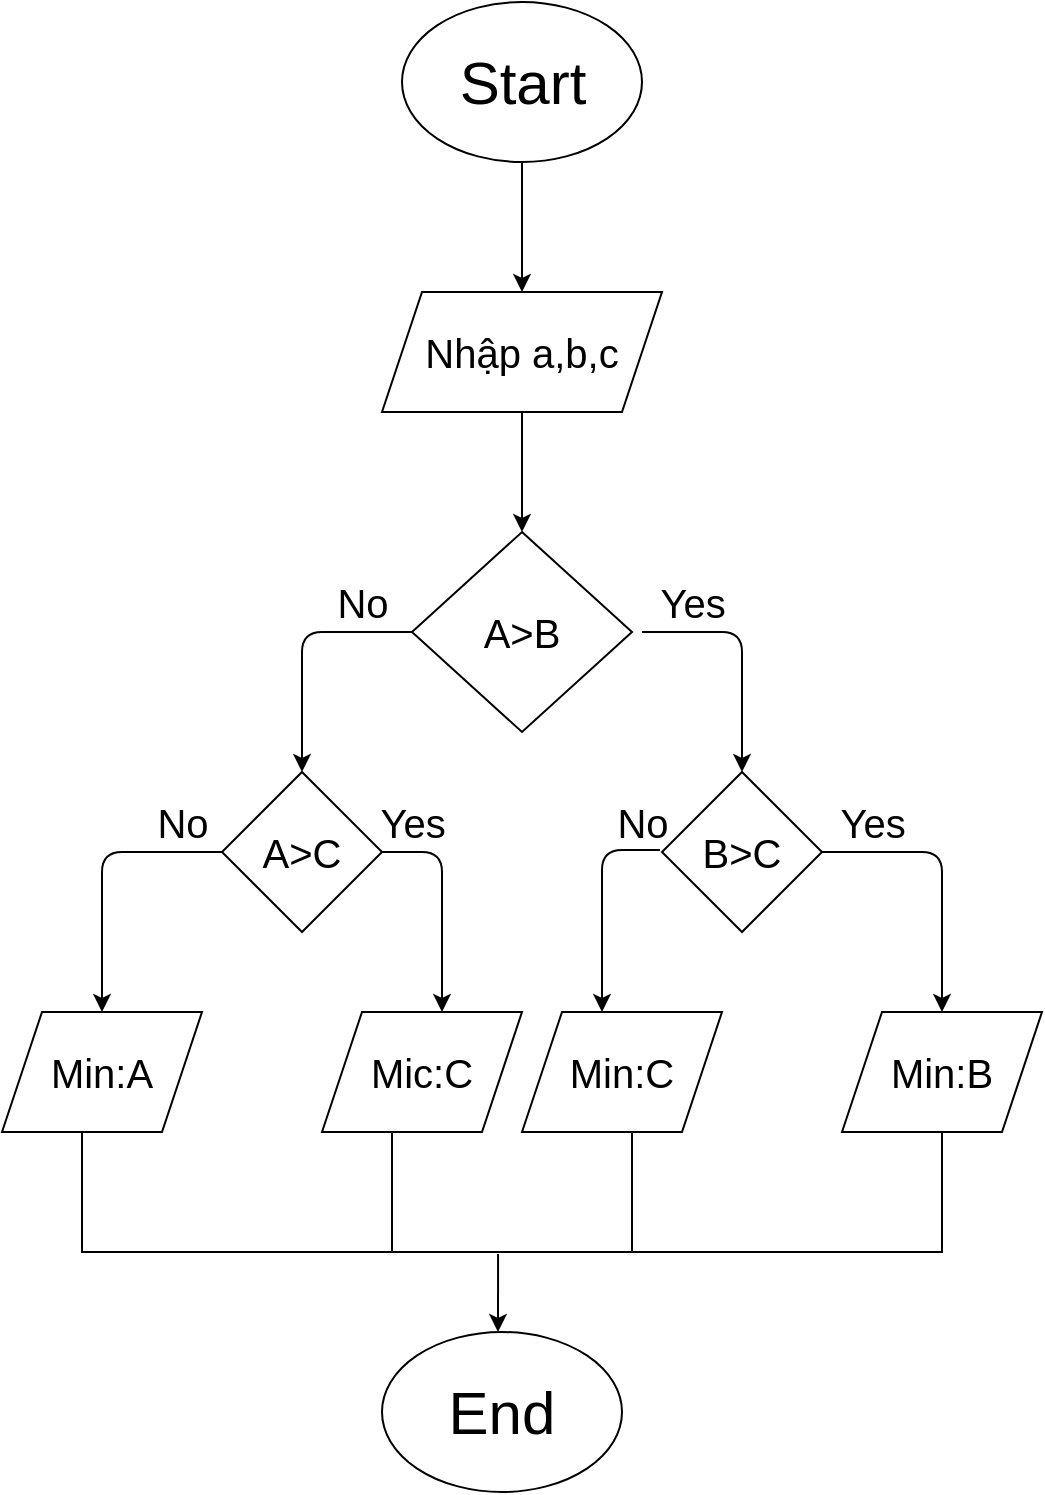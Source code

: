 <mxfile version="13.6.2" type="device"><diagram id="lhXOdgLs8XJG5qi5MB7o" name="Page-1"><mxGraphModel dx="852" dy="4001" grid="0" gridSize="10" guides="1" tooltips="1" connect="1" arrows="1" fold="1" page="1" pageScale="1" pageWidth="827" pageHeight="1169" math="0" shadow="0"><root><mxCell id="0"/><mxCell id="1" parent="0"/><mxCell id="LfgwC4L2AbiqPqiNqFIW-1" value="" style="ellipse;whiteSpace=wrap;html=1;" parent="1" vertex="1"><mxGeometry x="330" y="-3505" width="120" height="80" as="geometry"/></mxCell><mxCell id="LfgwC4L2AbiqPqiNqFIW-2" value="&lt;font style=&quot;font-size: 30px&quot;&gt;Start&lt;/font&gt;" style="text;html=1;resizable=0;autosize=1;align=center;verticalAlign=middle;points=[];fillColor=none;strokeColor=none;rounded=0;" parent="1" vertex="1"><mxGeometry x="350" y="-3480" width="80" height="30" as="geometry"/></mxCell><mxCell id="LfgwC4L2AbiqPqiNqFIW-4" value="" style="endArrow=classic;html=1;exitX=0.5;exitY=1;exitDx=0;exitDy=0;" parent="1" source="LfgwC4L2AbiqPqiNqFIW-1" edge="1"><mxGeometry width="50" height="50" relative="1" as="geometry"><mxPoint x="370" y="-3370" as="sourcePoint"/><mxPoint x="390" y="-3360" as="targetPoint"/></mxGeometry></mxCell><mxCell id="LfgwC4L2AbiqPqiNqFIW-7" style="edgeStyle=orthogonalEdgeStyle;rounded=0;orthogonalLoop=1;jettySize=auto;html=1;fontSize=20;" parent="1" source="LfgwC4L2AbiqPqiNqFIW-5" edge="1"><mxGeometry relative="1" as="geometry"><mxPoint x="390" y="-3240" as="targetPoint"/></mxGeometry></mxCell><mxCell id="LfgwC4L2AbiqPqiNqFIW-5" value="Nhập a,b,c" style="shape=parallelogram;perimeter=parallelogramPerimeter;whiteSpace=wrap;html=1;fixedSize=1;fontSize=20;" parent="1" vertex="1"><mxGeometry x="320" y="-3360" width="140" height="60" as="geometry"/></mxCell><mxCell id="LfgwC4L2AbiqPqiNqFIW-8" value="A&amp;gt;B" style="rhombus;whiteSpace=wrap;html=1;fontSize=20;" parent="1" vertex="1"><mxGeometry x="335" y="-3240" width="110" height="100" as="geometry"/></mxCell><mxCell id="LfgwC4L2AbiqPqiNqFIW-9" value="" style="edgeStyle=segmentEdgeStyle;endArrow=classic;html=1;fontSize=20;" parent="1" edge="1"><mxGeometry width="50" height="50" relative="1" as="geometry"><mxPoint x="450" y="-3190" as="sourcePoint"/><mxPoint x="500" y="-3120" as="targetPoint"/></mxGeometry></mxCell><mxCell id="LfgwC4L2AbiqPqiNqFIW-10" value="Yes" style="text;html=1;resizable=0;autosize=1;align=center;verticalAlign=middle;points=[];fillColor=none;strokeColor=none;rounded=0;fontSize=20;" parent="1" vertex="1"><mxGeometry x="450" y="-3220" width="50" height="30" as="geometry"/></mxCell><mxCell id="LfgwC4L2AbiqPqiNqFIW-11" value="" style="edgeStyle=segmentEdgeStyle;endArrow=classic;html=1;fontSize=20;exitX=0;exitY=0.5;exitDx=0;exitDy=0;" parent="1" source="LfgwC4L2AbiqPqiNqFIW-8" edge="1"><mxGeometry width="50" height="50" relative="1" as="geometry"><mxPoint x="280" y="-3150" as="sourcePoint"/><mxPoint x="280" y="-3120" as="targetPoint"/></mxGeometry></mxCell><mxCell id="LfgwC4L2AbiqPqiNqFIW-12" value="No" style="text;html=1;resizable=0;autosize=1;align=center;verticalAlign=middle;points=[];fillColor=none;strokeColor=none;rounded=0;fontSize=20;" parent="1" vertex="1"><mxGeometry x="290" y="-3220" width="40" height="30" as="geometry"/></mxCell><mxCell id="LfgwC4L2AbiqPqiNqFIW-13" value="B&amp;gt;C" style="rhombus;whiteSpace=wrap;html=1;fontSize=20;" parent="1" vertex="1"><mxGeometry x="460" y="-3120" width="80" height="80" as="geometry"/></mxCell><mxCell id="LfgwC4L2AbiqPqiNqFIW-14" value="A&amp;gt;C" style="rhombus;whiteSpace=wrap;html=1;fontSize=20;" parent="1" vertex="1"><mxGeometry x="240" y="-3120" width="80" height="80" as="geometry"/></mxCell><mxCell id="LfgwC4L2AbiqPqiNqFIW-15" value="" style="edgeStyle=segmentEdgeStyle;endArrow=classic;html=1;fontSize=20;exitX=1;exitY=0.5;exitDx=0;exitDy=0;" parent="1" source="LfgwC4L2AbiqPqiNqFIW-13" edge="1"><mxGeometry width="50" height="50" relative="1" as="geometry"><mxPoint x="540" y="-3050" as="sourcePoint"/><mxPoint x="600" y="-3000" as="targetPoint"/></mxGeometry></mxCell><mxCell id="LfgwC4L2AbiqPqiNqFIW-16" value="" style="edgeStyle=segmentEdgeStyle;endArrow=classic;html=1;fontSize=20;" parent="1" edge="1"><mxGeometry width="50" height="50" relative="1" as="geometry"><mxPoint x="240" y="-3080" as="sourcePoint"/><mxPoint x="180" y="-3000" as="targetPoint"/></mxGeometry></mxCell><mxCell id="LfgwC4L2AbiqPqiNqFIW-17" value="" style="edgeStyle=segmentEdgeStyle;endArrow=classic;html=1;fontSize=20;exitX=1;exitY=0.5;exitDx=0;exitDy=0;" parent="1" source="LfgwC4L2AbiqPqiNqFIW-14" edge="1"><mxGeometry width="50" height="50" relative="1" as="geometry"><mxPoint x="300" y="-3080" as="sourcePoint"/><mxPoint x="350" y="-3000" as="targetPoint"/></mxGeometry></mxCell><mxCell id="LfgwC4L2AbiqPqiNqFIW-18" value="" style="edgeStyle=segmentEdgeStyle;endArrow=classic;html=1;fontSize=20;exitX=0.725;exitY=0.967;exitDx=0;exitDy=0;exitPerimeter=0;" parent="1" source="LfgwC4L2AbiqPqiNqFIW-21" edge="1"><mxGeometry width="50" height="50" relative="1" as="geometry"><mxPoint x="470" y="-3080" as="sourcePoint"/><mxPoint x="430" y="-3000" as="targetPoint"/></mxGeometry></mxCell><mxCell id="LfgwC4L2AbiqPqiNqFIW-19" value="Yes" style="text;html=1;resizable=0;autosize=1;align=center;verticalAlign=middle;points=[];fillColor=none;strokeColor=none;rounded=0;fontSize=20;" parent="1" vertex="1"><mxGeometry x="540" y="-3110" width="50" height="30" as="geometry"/></mxCell><mxCell id="LfgwC4L2AbiqPqiNqFIW-20" value="Yes" style="text;html=1;resizable=0;autosize=1;align=center;verticalAlign=middle;points=[];fillColor=none;strokeColor=none;rounded=0;fontSize=20;" parent="1" vertex="1"><mxGeometry x="310" y="-3110" width="50" height="30" as="geometry"/></mxCell><mxCell id="LfgwC4L2AbiqPqiNqFIW-21" value="No" style="text;html=1;resizable=0;autosize=1;align=center;verticalAlign=middle;points=[];fillColor=none;strokeColor=none;rounded=0;fontSize=20;" parent="1" vertex="1"><mxGeometry x="430" y="-3110" width="40" height="30" as="geometry"/></mxCell><mxCell id="LfgwC4L2AbiqPqiNqFIW-22" value="No" style="text;html=1;resizable=0;autosize=1;align=center;verticalAlign=middle;points=[];fillColor=none;strokeColor=none;rounded=0;fontSize=20;" parent="1" vertex="1"><mxGeometry x="200" y="-3110" width="40" height="30" as="geometry"/></mxCell><mxCell id="LfgwC4L2AbiqPqiNqFIW-23" value="Min:B" style="shape=parallelogram;perimeter=parallelogramPerimeter;whiteSpace=wrap;html=1;fixedSize=1;fontSize=20;" parent="1" vertex="1"><mxGeometry x="550" y="-3000" width="100" height="60" as="geometry"/></mxCell><mxCell id="LfgwC4L2AbiqPqiNqFIW-24" value="Min:C" style="shape=parallelogram;perimeter=parallelogramPerimeter;whiteSpace=wrap;html=1;fixedSize=1;fontSize=20;" parent="1" vertex="1"><mxGeometry x="390" y="-3000" width="100" height="60" as="geometry"/></mxCell><mxCell id="LfgwC4L2AbiqPqiNqFIW-25" value="Mic:C" style="shape=parallelogram;perimeter=parallelogramPerimeter;whiteSpace=wrap;html=1;fixedSize=1;fontSize=20;" parent="1" vertex="1"><mxGeometry x="290" y="-3000" width="100" height="60" as="geometry"/></mxCell><mxCell id="LfgwC4L2AbiqPqiNqFIW-26" value="Min:A" style="shape=parallelogram;perimeter=parallelogramPerimeter;whiteSpace=wrap;html=1;fixedSize=1;fontSize=20;" parent="1" vertex="1"><mxGeometry x="130" y="-3000" width="100" height="60" as="geometry"/></mxCell><mxCell id="LfgwC4L2AbiqPqiNqFIW-27" value="" style="shape=partialRectangle;whiteSpace=wrap;html=1;bottom=1;right=1;left=1;top=0;fillColor=none;routingCenterX=-0.5;fontSize=20;" parent="1" vertex="1"><mxGeometry x="170" y="-2940" width="430" height="60" as="geometry"/></mxCell><mxCell id="LfgwC4L2AbiqPqiNqFIW-31" value="" style="shape=partialRectangle;whiteSpace=wrap;html=1;bottom=1;right=1;left=1;top=0;fillColor=none;routingCenterX=-0.5;fontSize=20;" parent="1" vertex="1"><mxGeometry x="325" y="-2940" width="120" height="60" as="geometry"/></mxCell><mxCell id="LfgwC4L2AbiqPqiNqFIW-32" value="" style="endArrow=classic;html=1;fontSize=20;exitX=0.442;exitY=1.017;exitDx=0;exitDy=0;exitPerimeter=0;" parent="1" source="LfgwC4L2AbiqPqiNqFIW-31" edge="1"><mxGeometry width="50" height="50" relative="1" as="geometry"><mxPoint x="360" y="-2830" as="sourcePoint"/><mxPoint x="378" y="-2840" as="targetPoint"/></mxGeometry></mxCell><mxCell id="LfgwC4L2AbiqPqiNqFIW-33" value="End" style="ellipse;whiteSpace=wrap;html=1;fontSize=30;" parent="1" vertex="1"><mxGeometry x="320" y="-2840" width="120" height="80" as="geometry"/></mxCell></root></mxGraphModel></diagram></mxfile>